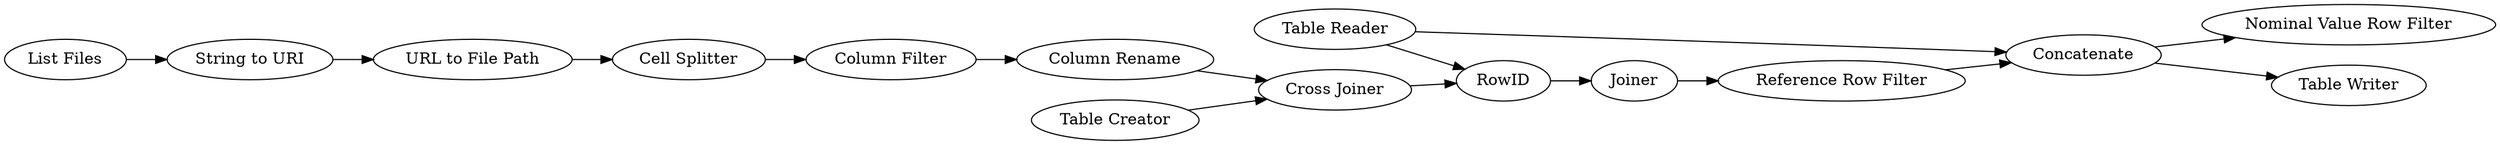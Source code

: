 digraph {
	18 -> 30
	17 -> 15
	6 -> 5
	12 -> 13
	29 -> 18
	18 -> 26
	15 -> 16
	3 -> 4
	5 -> 13
	13 -> 17
	1 -> 2
	2 -> 3
	16 -> 18
	4 -> 6
	29 -> 17
	5 [label="Column Rename"]
	16 [label="Reference Row Filter"]
	13 [label="Cross Joiner"]
	1 [label="List Files"]
	29 [label="Table Reader"]
	4 [label="Cell Splitter"]
	18 [label=Concatenate]
	26 [label="Table Writer"]
	6 [label="Column Filter"]
	15 [label=Joiner]
	17 [label=RowID]
	30 [label="Nominal Value Row Filter"]
	3 [label="URL to File Path"]
	2 [label="String to URI"]
	12 [label="Table Creator"]
	rankdir=LR
}
